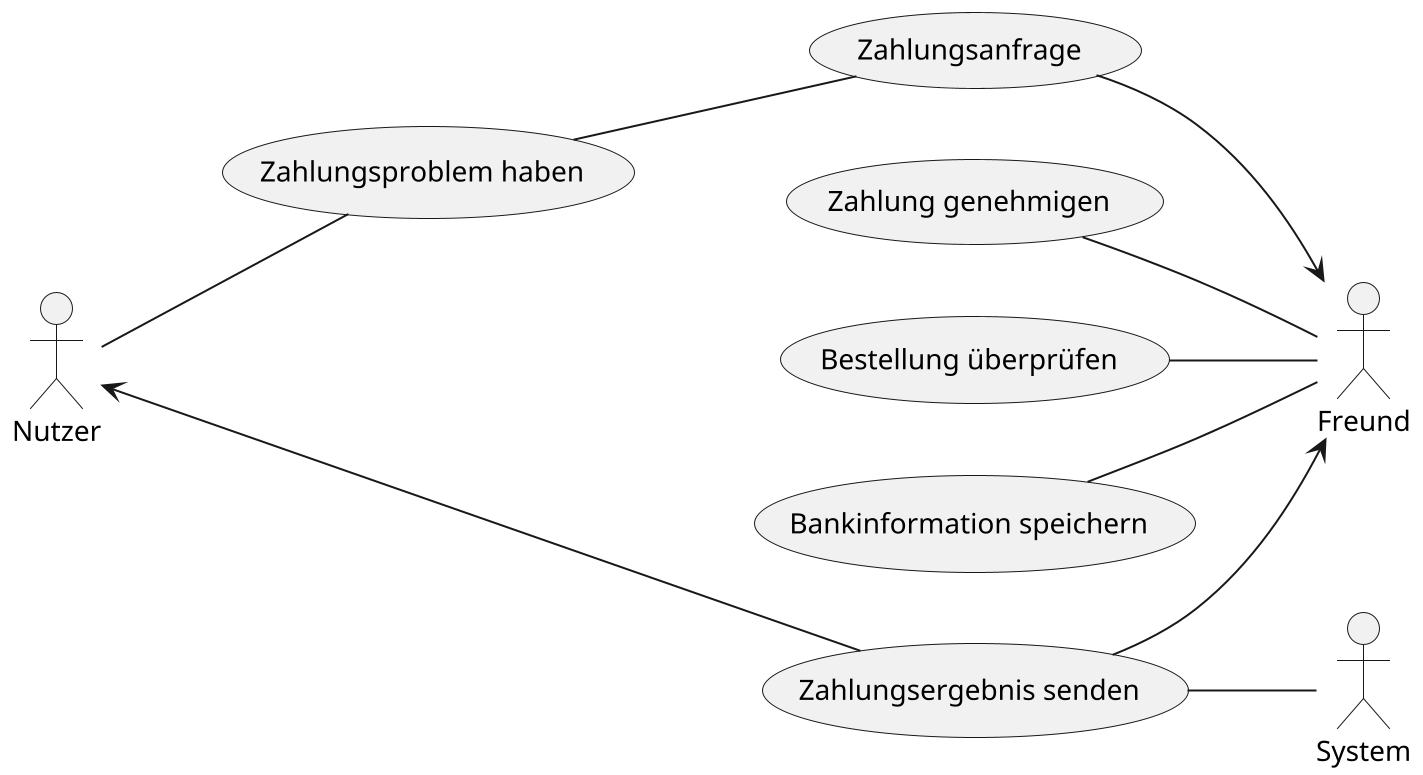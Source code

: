 @startuml
scale 2
skinparam monochrome true
skinparam shadowing false
left to right direction

:Nutzer: as User
:Freund: as Friend
:System:

(Zahlungsproblem haben) as (paymentProblem)
(Zahlungsergebnis senden) as (sendPaymentResult)
(Zahlungsanfrage) as (paymentRequest)
(Zahlung genehmigen) as (authorizePayment)
(Bestellung überprüfen) as (checkOrder)
(Bankinformation speichern) as (bankInformation)

User -- (paymentProblem)
(paymentProblem) -- (paymentRequest)
(authorizePayment) -- Friend
(checkOrder) -- Friend
(bankInformation) -- Friend
(sendPaymentResult) --> Friend
(paymentRequest) --> Friend
User <--- (sendPaymentResult)
(sendPaymentResult) -down- System


@enduml
